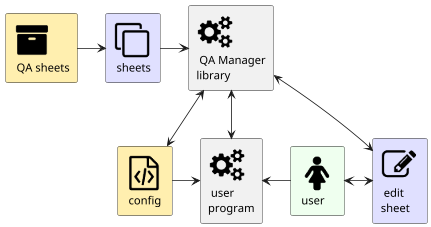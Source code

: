 @startuml
scale 0.8

!include <tupadr3/common>
!include <tupadr3/font-awesome/archive>
!include <tupadr3/font-awesome/clone>
!include <tupadr3/font-awesome/cogs>
!include <tupadr3/font-awesome/edit>
!include <tupadr3/font-awesome/female>
!include <tupadr3/font-awesome/file_code_o>

'title Running QA sheets

FA_ARCHIVE( qaa, QA sheets) #ffefaf
FA_CLONE( ucs2, sheets) #e0e0ff
FA_EDIT( ec1, edit\nsheet) #e0e0ff
FA_FILE_CODE_O( fc, config) #ffefaf

FA_FEMALE( u2, user) #efffef

FA_COGS( qaml, QA Manager\nlibrary)
FA_COGS( up, user\nprogram)

qaa -> ucs2
ucs2 -> qaml

qaml <--> up
qaml <--> ec1
up <- u2
u2 <-> ec1
qaml <--> fc

fc -> up
@enduml
